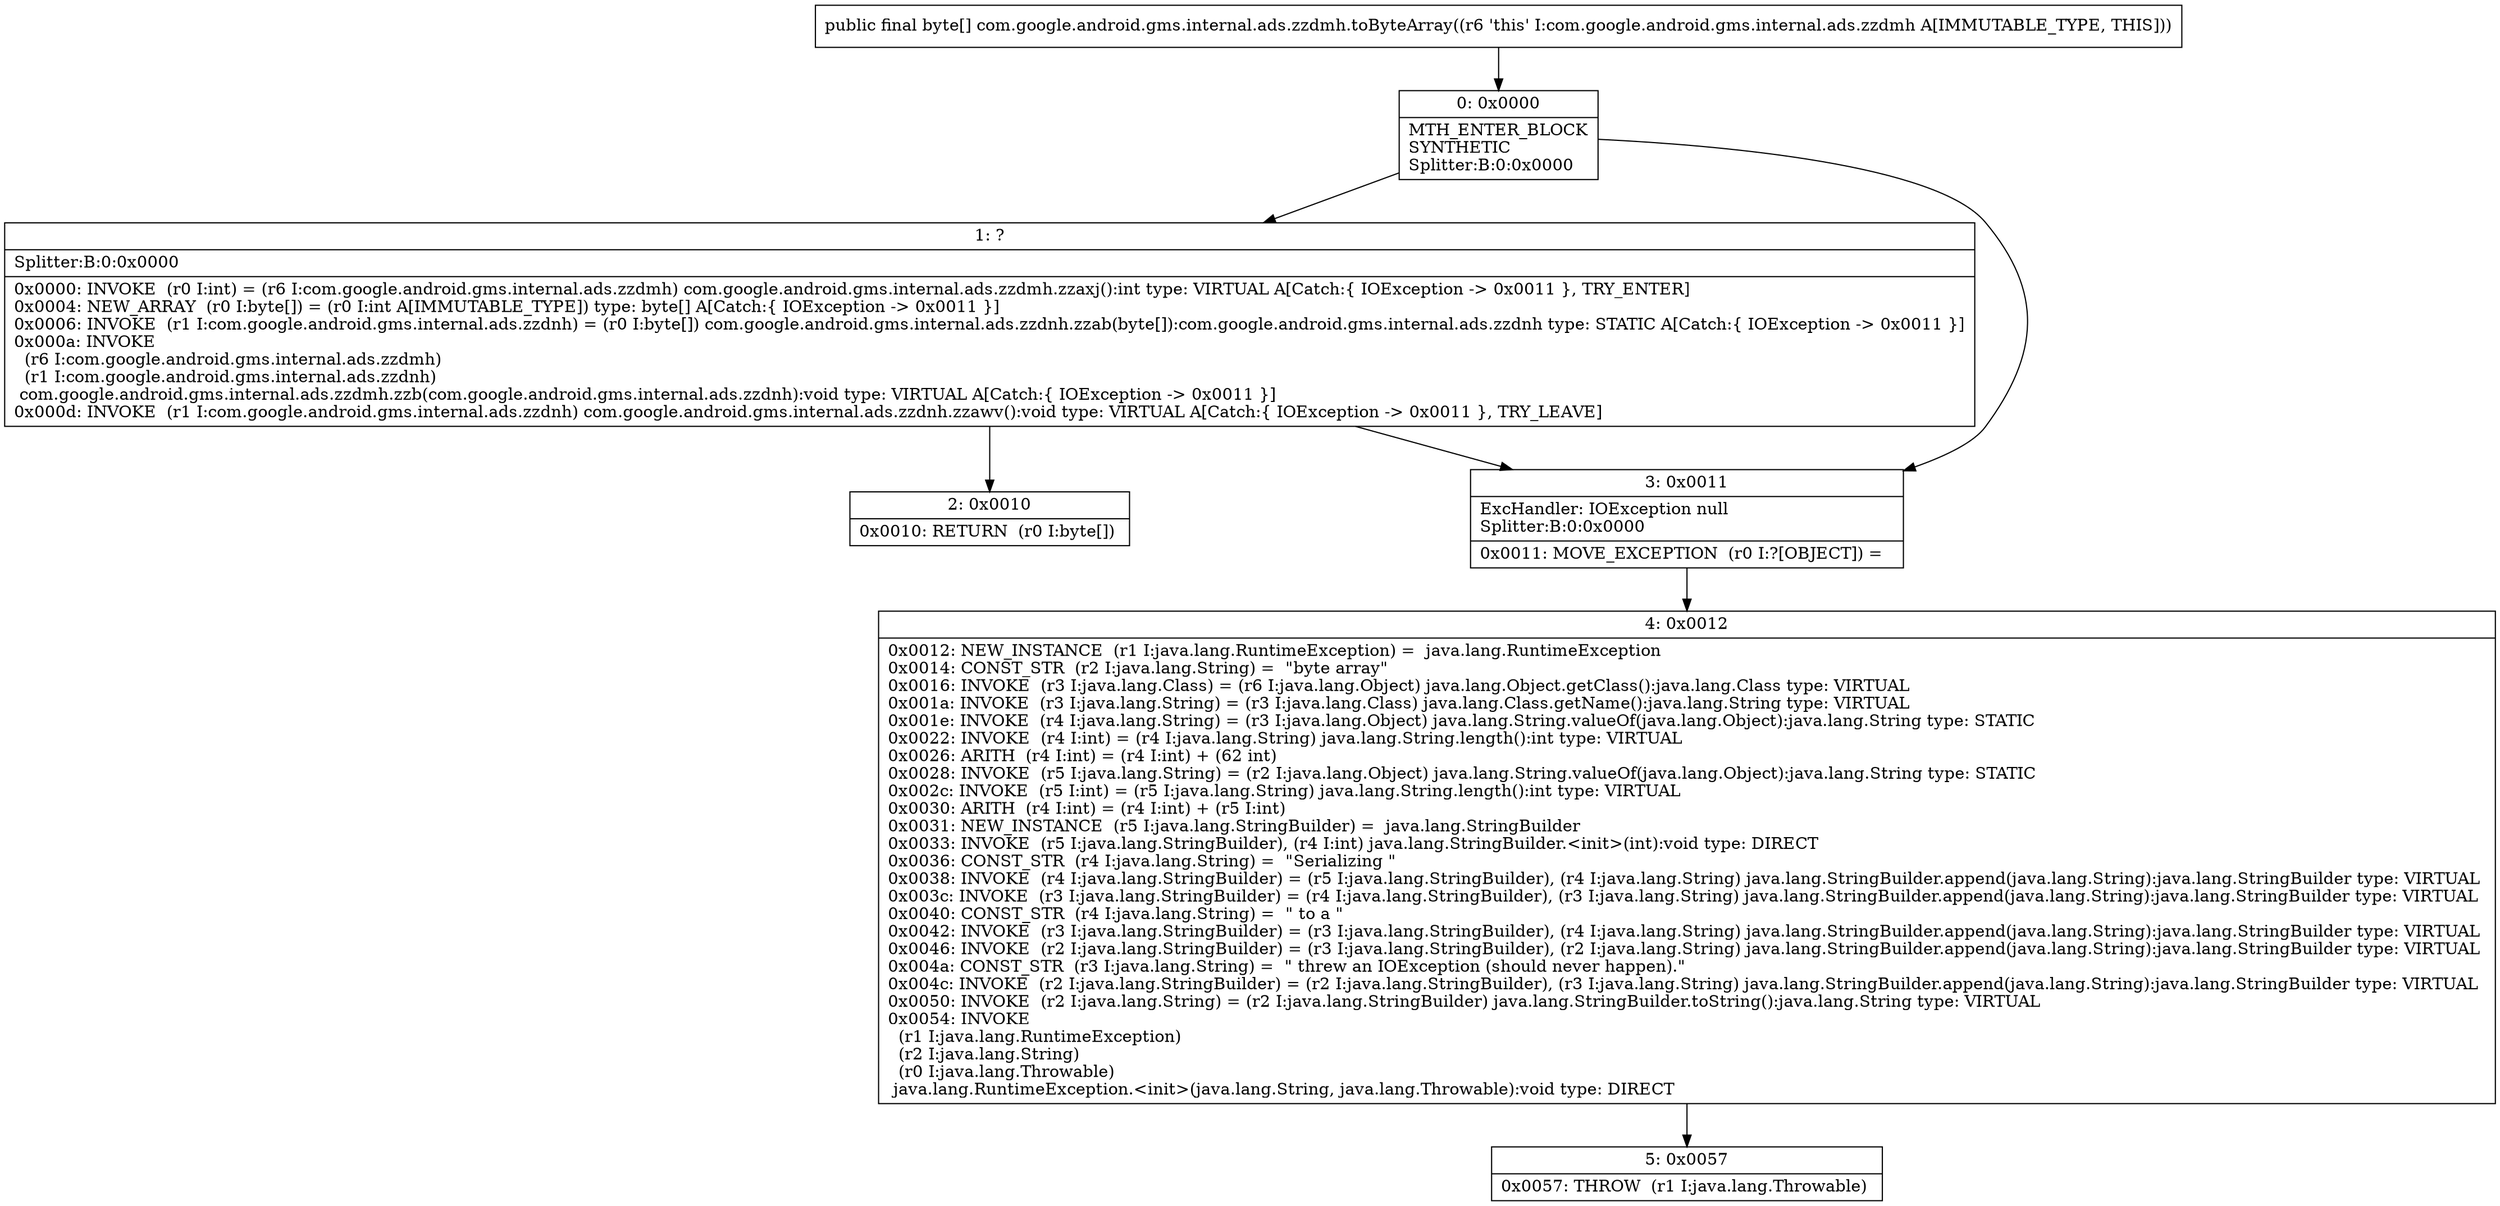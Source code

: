 digraph "CFG forcom.google.android.gms.internal.ads.zzdmh.toByteArray()[B" {
Node_0 [shape=record,label="{0\:\ 0x0000|MTH_ENTER_BLOCK\lSYNTHETIC\lSplitter:B:0:0x0000\l}"];
Node_1 [shape=record,label="{1\:\ ?|Splitter:B:0:0x0000\l|0x0000: INVOKE  (r0 I:int) = (r6 I:com.google.android.gms.internal.ads.zzdmh) com.google.android.gms.internal.ads.zzdmh.zzaxj():int type: VIRTUAL A[Catch:\{ IOException \-\> 0x0011 \}, TRY_ENTER]\l0x0004: NEW_ARRAY  (r0 I:byte[]) = (r0 I:int A[IMMUTABLE_TYPE]) type: byte[] A[Catch:\{ IOException \-\> 0x0011 \}]\l0x0006: INVOKE  (r1 I:com.google.android.gms.internal.ads.zzdnh) = (r0 I:byte[]) com.google.android.gms.internal.ads.zzdnh.zzab(byte[]):com.google.android.gms.internal.ads.zzdnh type: STATIC A[Catch:\{ IOException \-\> 0x0011 \}]\l0x000a: INVOKE  \l  (r6 I:com.google.android.gms.internal.ads.zzdmh)\l  (r1 I:com.google.android.gms.internal.ads.zzdnh)\l com.google.android.gms.internal.ads.zzdmh.zzb(com.google.android.gms.internal.ads.zzdnh):void type: VIRTUAL A[Catch:\{ IOException \-\> 0x0011 \}]\l0x000d: INVOKE  (r1 I:com.google.android.gms.internal.ads.zzdnh) com.google.android.gms.internal.ads.zzdnh.zzawv():void type: VIRTUAL A[Catch:\{ IOException \-\> 0x0011 \}, TRY_LEAVE]\l}"];
Node_2 [shape=record,label="{2\:\ 0x0010|0x0010: RETURN  (r0 I:byte[]) \l}"];
Node_3 [shape=record,label="{3\:\ 0x0011|ExcHandler: IOException null\lSplitter:B:0:0x0000\l|0x0011: MOVE_EXCEPTION  (r0 I:?[OBJECT]) =  \l}"];
Node_4 [shape=record,label="{4\:\ 0x0012|0x0012: NEW_INSTANCE  (r1 I:java.lang.RuntimeException) =  java.lang.RuntimeException \l0x0014: CONST_STR  (r2 I:java.lang.String) =  \"byte array\" \l0x0016: INVOKE  (r3 I:java.lang.Class) = (r6 I:java.lang.Object) java.lang.Object.getClass():java.lang.Class type: VIRTUAL \l0x001a: INVOKE  (r3 I:java.lang.String) = (r3 I:java.lang.Class) java.lang.Class.getName():java.lang.String type: VIRTUAL \l0x001e: INVOKE  (r4 I:java.lang.String) = (r3 I:java.lang.Object) java.lang.String.valueOf(java.lang.Object):java.lang.String type: STATIC \l0x0022: INVOKE  (r4 I:int) = (r4 I:java.lang.String) java.lang.String.length():int type: VIRTUAL \l0x0026: ARITH  (r4 I:int) = (r4 I:int) + (62 int) \l0x0028: INVOKE  (r5 I:java.lang.String) = (r2 I:java.lang.Object) java.lang.String.valueOf(java.lang.Object):java.lang.String type: STATIC \l0x002c: INVOKE  (r5 I:int) = (r5 I:java.lang.String) java.lang.String.length():int type: VIRTUAL \l0x0030: ARITH  (r4 I:int) = (r4 I:int) + (r5 I:int) \l0x0031: NEW_INSTANCE  (r5 I:java.lang.StringBuilder) =  java.lang.StringBuilder \l0x0033: INVOKE  (r5 I:java.lang.StringBuilder), (r4 I:int) java.lang.StringBuilder.\<init\>(int):void type: DIRECT \l0x0036: CONST_STR  (r4 I:java.lang.String) =  \"Serializing \" \l0x0038: INVOKE  (r4 I:java.lang.StringBuilder) = (r5 I:java.lang.StringBuilder), (r4 I:java.lang.String) java.lang.StringBuilder.append(java.lang.String):java.lang.StringBuilder type: VIRTUAL \l0x003c: INVOKE  (r3 I:java.lang.StringBuilder) = (r4 I:java.lang.StringBuilder), (r3 I:java.lang.String) java.lang.StringBuilder.append(java.lang.String):java.lang.StringBuilder type: VIRTUAL \l0x0040: CONST_STR  (r4 I:java.lang.String) =  \" to a \" \l0x0042: INVOKE  (r3 I:java.lang.StringBuilder) = (r3 I:java.lang.StringBuilder), (r4 I:java.lang.String) java.lang.StringBuilder.append(java.lang.String):java.lang.StringBuilder type: VIRTUAL \l0x0046: INVOKE  (r2 I:java.lang.StringBuilder) = (r3 I:java.lang.StringBuilder), (r2 I:java.lang.String) java.lang.StringBuilder.append(java.lang.String):java.lang.StringBuilder type: VIRTUAL \l0x004a: CONST_STR  (r3 I:java.lang.String) =  \" threw an IOException (should never happen).\" \l0x004c: INVOKE  (r2 I:java.lang.StringBuilder) = (r2 I:java.lang.StringBuilder), (r3 I:java.lang.String) java.lang.StringBuilder.append(java.lang.String):java.lang.StringBuilder type: VIRTUAL \l0x0050: INVOKE  (r2 I:java.lang.String) = (r2 I:java.lang.StringBuilder) java.lang.StringBuilder.toString():java.lang.String type: VIRTUAL \l0x0054: INVOKE  \l  (r1 I:java.lang.RuntimeException)\l  (r2 I:java.lang.String)\l  (r0 I:java.lang.Throwable)\l java.lang.RuntimeException.\<init\>(java.lang.String, java.lang.Throwable):void type: DIRECT \l}"];
Node_5 [shape=record,label="{5\:\ 0x0057|0x0057: THROW  (r1 I:java.lang.Throwable) \l}"];
MethodNode[shape=record,label="{public final byte[] com.google.android.gms.internal.ads.zzdmh.toByteArray((r6 'this' I:com.google.android.gms.internal.ads.zzdmh A[IMMUTABLE_TYPE, THIS])) }"];
MethodNode -> Node_0;
Node_0 -> Node_1;
Node_0 -> Node_3;
Node_1 -> Node_2;
Node_1 -> Node_3;
Node_3 -> Node_4;
Node_4 -> Node_5;
}

